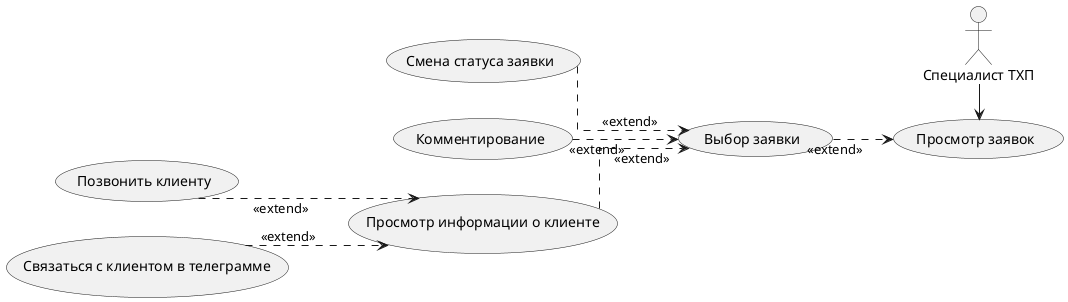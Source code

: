 @startuml
left to right direction
skinparam linetype ortho

actor "Специалист ТХП" as specialist

specialist -> (Просмотр заявок)
(Выбор заявки) ..> (Просмотр заявок)  : <<extend>>
(Смена статуса заявки) ..> (Выбор заявки) : <<extend>>
(Комментирование) ..> (Выбор заявки) : <<extend>>
(Просмотр информации о клиенте) ..> (Выбор заявки) : <<extend>>
(Позвонить клиенту) ..> (Просмотр информации о клиенте) : <<extend>>
(Связаться с клиентом в телеграмме) ..> (Просмотр информации о клиенте) : <<extend>>
'specialist --> (Просмотр техники)
'(Изменение состояния техники) .> (Просмотр техники) : <<extend>>
'(Изменение владельца техники) .> (Просмотр техники) : <<extend>>
'
'specialist --> (Просмотр ПО)
@enduml